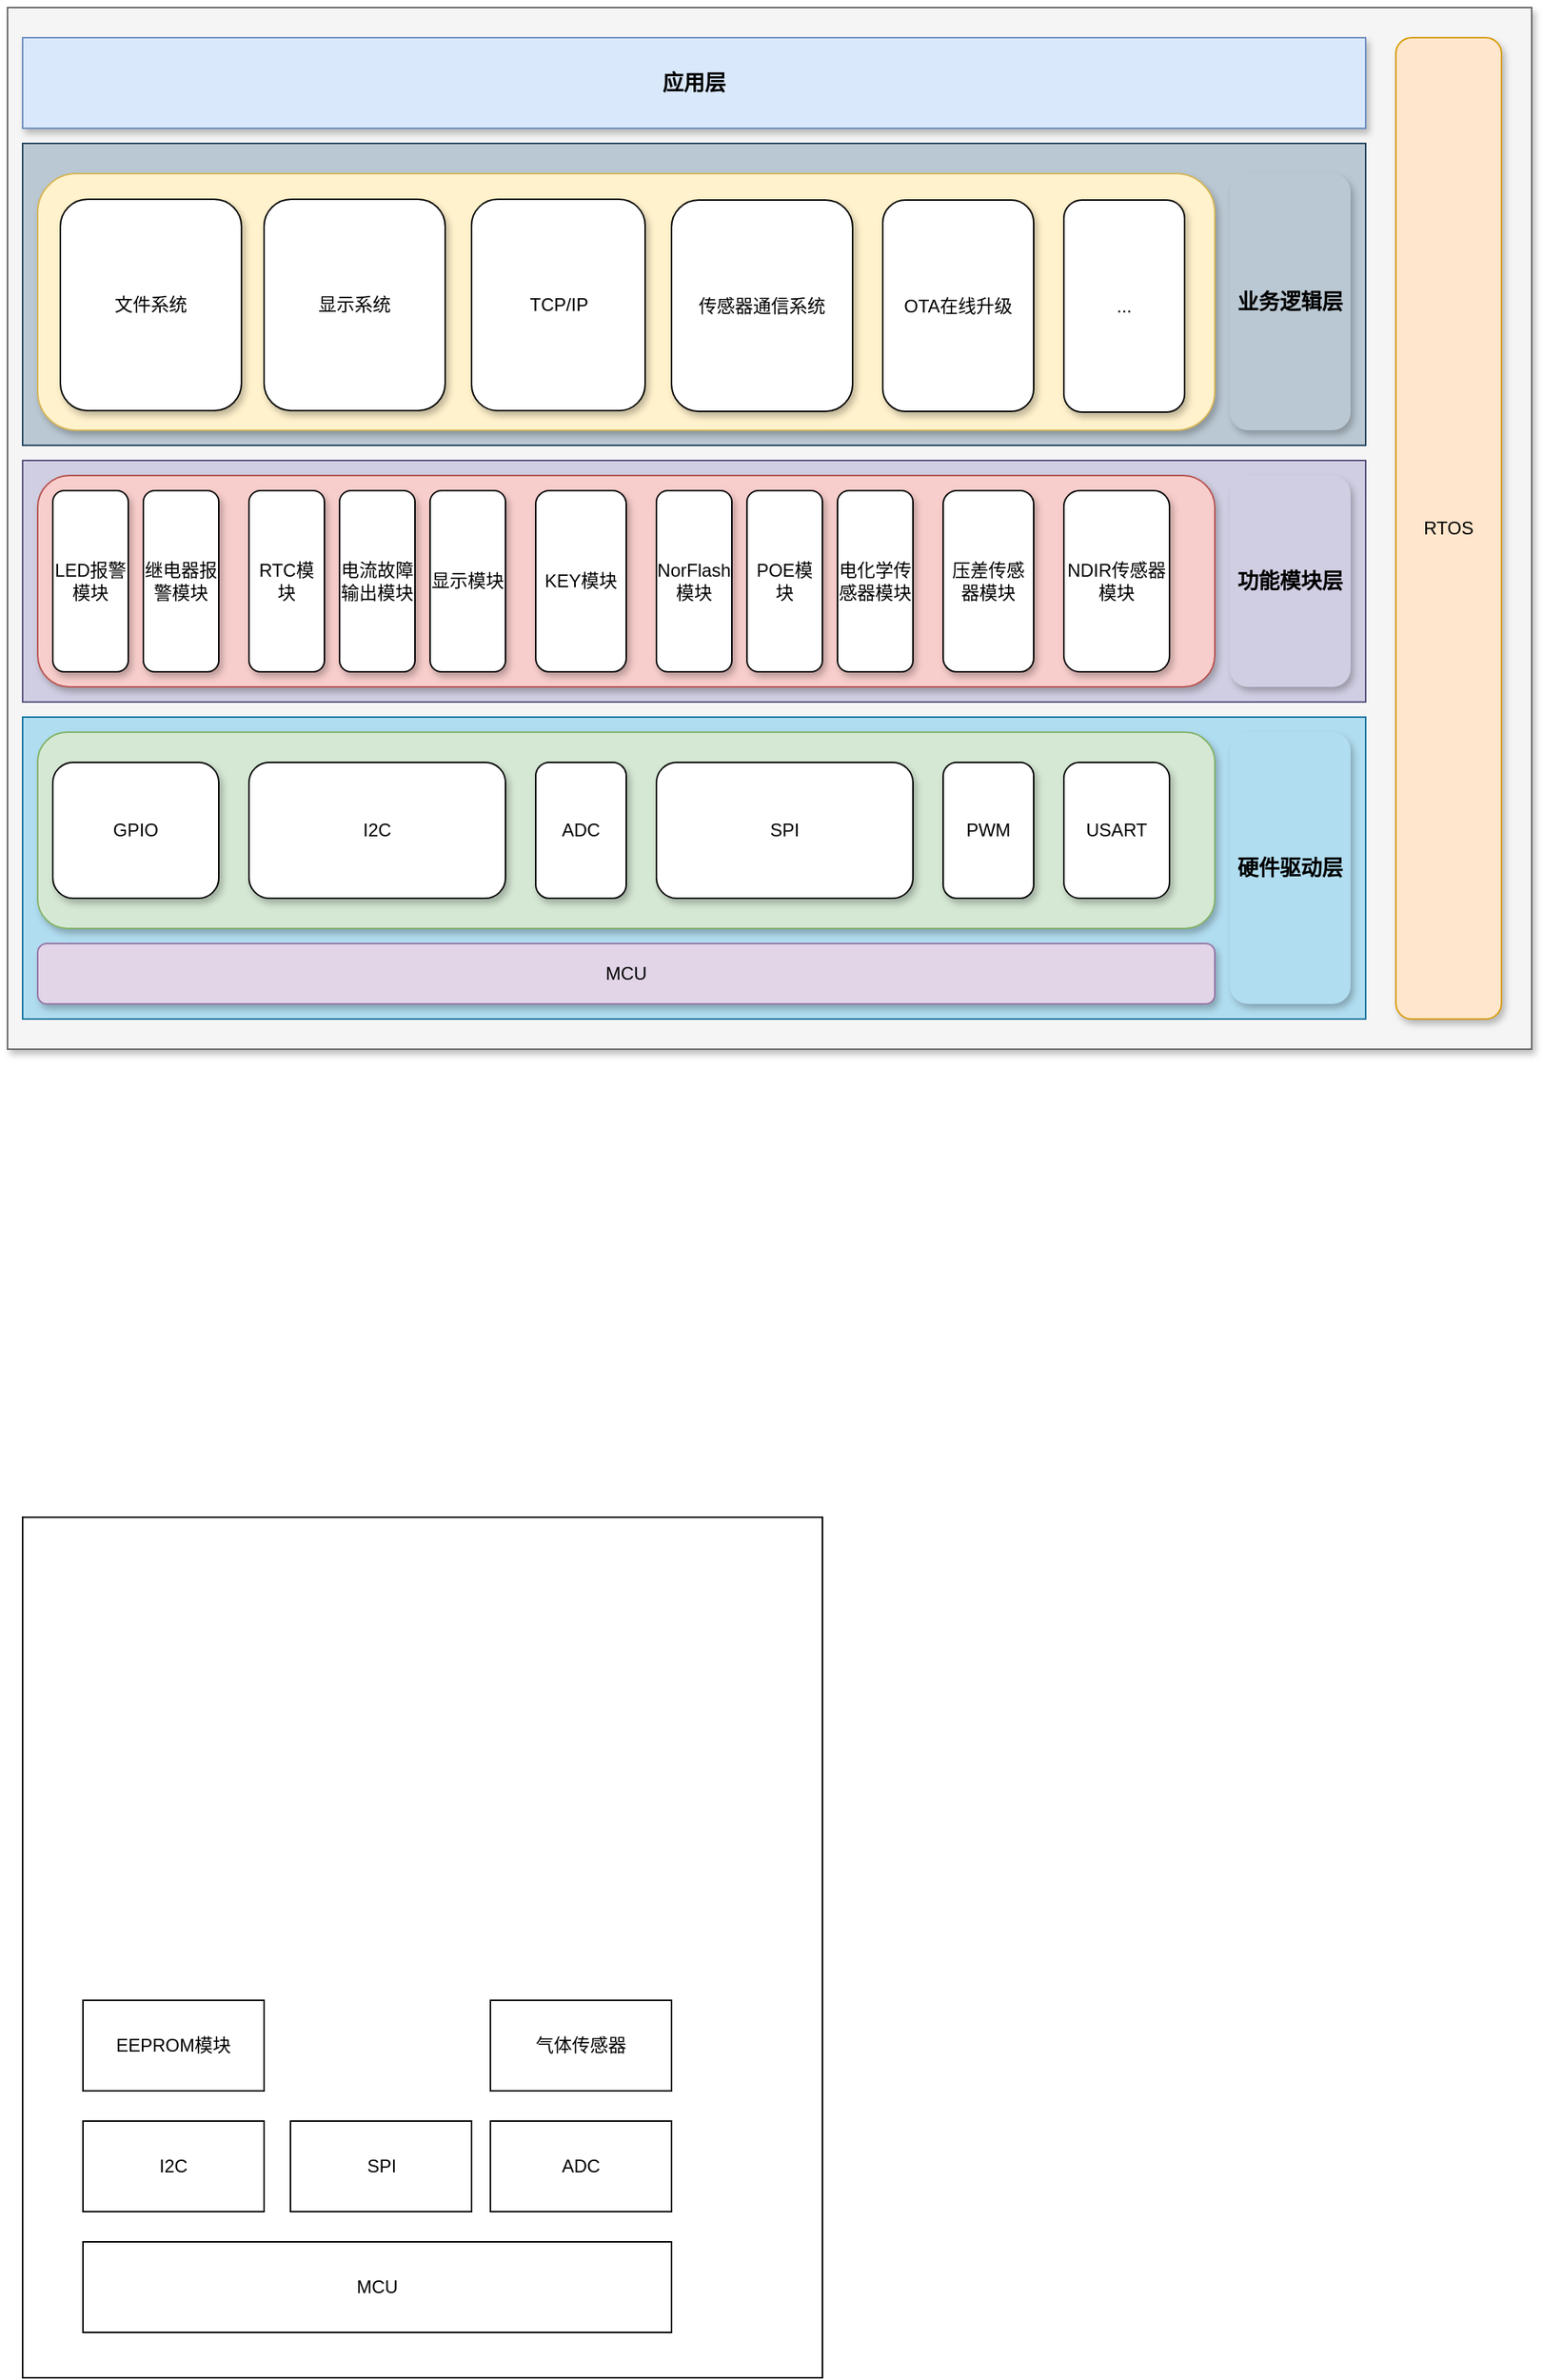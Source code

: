<mxfile version="24.7.6">
  <diagram name="第 1 页" id="pwynU2H1yq3AJXYQGxQ-">
    <mxGraphModel dx="1019" dy="597" grid="1" gridSize="10" guides="1" tooltips="1" connect="1" arrows="1" fold="1" page="1" pageScale="1" pageWidth="3300" pageHeight="4681" math="0" shadow="0">
      <root>
        <mxCell id="0" />
        <mxCell id="1" parent="0" />
        <mxCell id="Z-FcbRnMZewdZYJsf3xK-31" value="" style="rounded=0;whiteSpace=wrap;html=1;fillColor=#f5f5f5;strokeColor=#666666;fontColor=#333333;shadow=1;" vertex="1" parent="1">
          <mxGeometry x="150" y="890" width="1010" height="690" as="geometry" />
        </mxCell>
        <mxCell id="Z-FcbRnMZewdZYJsf3xK-90" value="" style="rounded=0;whiteSpace=wrap;html=1;fillColor=#bac8d3;strokeColor=#23445d;" vertex="1" parent="1">
          <mxGeometry x="160" y="980" width="890" height="200" as="geometry" />
        </mxCell>
        <mxCell id="Z-FcbRnMZewdZYJsf3xK-52" value="&lt;b&gt;&lt;font style=&quot;font-size: 14px;&quot;&gt;应用层&lt;/font&gt;&lt;/b&gt;" style="rounded=0;whiteSpace=wrap;html=1;fillColor=#dae8fc;strokeColor=#6c8ebf;shadow=1;" vertex="1" parent="1">
          <mxGeometry x="160" y="910" width="890" height="60" as="geometry" />
        </mxCell>
        <mxCell id="Z-FcbRnMZewdZYJsf3xK-55" value="RTOS" style="rounded=1;whiteSpace=wrap;html=1;fillColor=#ffe6cc;strokeColor=#d79b00;shadow=1;" vertex="1" parent="1">
          <mxGeometry x="1070" y="910" width="70" height="650" as="geometry" />
        </mxCell>
        <mxCell id="Z-FcbRnMZewdZYJsf3xK-83" value="" style="rounded=0;whiteSpace=wrap;html=1;fillColor=#b1ddf0;strokeColor=#10739e;" vertex="1" parent="1">
          <mxGeometry x="160" y="1360" width="890" height="200" as="geometry" />
        </mxCell>
        <mxCell id="Z-FcbRnMZewdZYJsf3xK-32" value="MCU" style="rounded=1;whiteSpace=wrap;html=1;fillColor=#e1d5e7;strokeColor=#9673a6;shadow=1;" vertex="1" parent="1">
          <mxGeometry x="170" y="1510" width="780" height="40" as="geometry" />
        </mxCell>
        <mxCell id="Z-FcbRnMZewdZYJsf3xK-33" value="" style="rounded=1;whiteSpace=wrap;html=1;fillColor=#d5e8d4;strokeColor=#82b366;shadow=1;" vertex="1" parent="1">
          <mxGeometry x="170" y="1370" width="780" height="130" as="geometry" />
        </mxCell>
        <mxCell id="Z-FcbRnMZewdZYJsf3xK-34" value="GPIO" style="rounded=1;whiteSpace=wrap;html=1;shadow=1;" vertex="1" parent="1">
          <mxGeometry x="180" y="1390" width="110" height="90" as="geometry" />
        </mxCell>
        <mxCell id="Z-FcbRnMZewdZYJsf3xK-35" value="I2C" style="rounded=1;whiteSpace=wrap;html=1;shadow=1;" vertex="1" parent="1">
          <mxGeometry x="310" y="1390" width="170" height="90" as="geometry" />
        </mxCell>
        <mxCell id="Z-FcbRnMZewdZYJsf3xK-36" value="SPI" style="rounded=1;whiteSpace=wrap;html=1;shadow=1;" vertex="1" parent="1">
          <mxGeometry x="580" y="1390" width="170" height="90" as="geometry" />
        </mxCell>
        <mxCell id="Z-FcbRnMZewdZYJsf3xK-37" value="PWM" style="rounded=1;whiteSpace=wrap;html=1;shadow=1;" vertex="1" parent="1">
          <mxGeometry x="770" y="1390" width="60" height="90" as="geometry" />
        </mxCell>
        <mxCell id="Z-FcbRnMZewdZYJsf3xK-38" value="USART" style="rounded=1;whiteSpace=wrap;html=1;shadow=1;" vertex="1" parent="1">
          <mxGeometry x="850" y="1390" width="70" height="90" as="geometry" />
        </mxCell>
        <mxCell id="Z-FcbRnMZewdZYJsf3xK-67" value="ADC" style="rounded=1;whiteSpace=wrap;html=1;shadow=1;" vertex="1" parent="1">
          <mxGeometry x="500" y="1390" width="60" height="90" as="geometry" />
        </mxCell>
        <mxCell id="Z-FcbRnMZewdZYJsf3xK-84" value="&lt;b&gt;&lt;font style=&quot;font-size: 14px;&quot;&gt;硬件驱动层&lt;/font&gt;&lt;/b&gt;" style="rounded=1;whiteSpace=wrap;html=1;shadow=1;strokeColor=none;fillColor=#b1ddf0;" vertex="1" parent="1">
          <mxGeometry x="960" y="1370" width="80" height="180" as="geometry" />
        </mxCell>
        <mxCell id="Z-FcbRnMZewdZYJsf3xK-89" value="" style="group;rounded=1;shadow=1;" vertex="1" connectable="0" parent="1">
          <mxGeometry x="160" y="1190" width="890" height="160" as="geometry" />
        </mxCell>
        <mxCell id="Z-FcbRnMZewdZYJsf3xK-87" value="" style="rounded=0;whiteSpace=wrap;html=1;fillColor=#d0cee2;strokeColor=#56517e;" vertex="1" parent="Z-FcbRnMZewdZYJsf3xK-89">
          <mxGeometry width="890" height="160" as="geometry" />
        </mxCell>
        <mxCell id="Z-FcbRnMZewdZYJsf3xK-86" value="" style="group" vertex="1" connectable="0" parent="Z-FcbRnMZewdZYJsf3xK-89">
          <mxGeometry x="10" y="10" width="780" height="140" as="geometry" />
        </mxCell>
        <mxCell id="Z-FcbRnMZewdZYJsf3xK-39" value="" style="rounded=1;whiteSpace=wrap;html=1;fillColor=#f8cecc;strokeColor=#b85450;shadow=1;" vertex="1" parent="Z-FcbRnMZewdZYJsf3xK-86">
          <mxGeometry width="780" height="140" as="geometry" />
        </mxCell>
        <mxCell id="Z-FcbRnMZewdZYJsf3xK-59" value="LED报警模块" style="rounded=1;whiteSpace=wrap;html=1;shadow=1;" vertex="1" parent="Z-FcbRnMZewdZYJsf3xK-86">
          <mxGeometry x="10" y="10" width="50" height="120" as="geometry" />
        </mxCell>
        <mxCell id="Z-FcbRnMZewdZYJsf3xK-60" value="KEY模块" style="rounded=1;whiteSpace=wrap;html=1;shadow=1;" vertex="1" parent="Z-FcbRnMZewdZYJsf3xK-86">
          <mxGeometry x="330" y="10" width="60" height="120" as="geometry" />
        </mxCell>
        <mxCell id="Z-FcbRnMZewdZYJsf3xK-61" value="继电器报警模块" style="rounded=1;whiteSpace=wrap;html=1;shadow=1;" vertex="1" parent="Z-FcbRnMZewdZYJsf3xK-86">
          <mxGeometry x="70" y="10" width="50" height="120" as="geometry" />
        </mxCell>
        <mxCell id="Z-FcbRnMZewdZYJsf3xK-65" value="RTC模块" style="rounded=1;whiteSpace=wrap;html=1;shadow=1;" vertex="1" parent="Z-FcbRnMZewdZYJsf3xK-86">
          <mxGeometry x="140" y="10" width="50" height="120" as="geometry" />
        </mxCell>
        <mxCell id="Z-FcbRnMZewdZYJsf3xK-66" value="电流故障输出模块" style="rounded=1;whiteSpace=wrap;html=1;shadow=1;" vertex="1" parent="Z-FcbRnMZewdZYJsf3xK-86">
          <mxGeometry x="200" y="10" width="50" height="120" as="geometry" />
        </mxCell>
        <mxCell id="Z-FcbRnMZewdZYJsf3xK-68" value="显示模块" style="rounded=1;whiteSpace=wrap;html=1;shadow=1;" vertex="1" parent="Z-FcbRnMZewdZYJsf3xK-86">
          <mxGeometry x="260" y="10" width="50" height="120" as="geometry" />
        </mxCell>
        <mxCell id="Z-FcbRnMZewdZYJsf3xK-69" value="NorFlash模块" style="rounded=1;whiteSpace=wrap;html=1;shadow=1;" vertex="1" parent="Z-FcbRnMZewdZYJsf3xK-86">
          <mxGeometry x="410" y="10" width="50" height="120" as="geometry" />
        </mxCell>
        <mxCell id="Z-FcbRnMZewdZYJsf3xK-70" value="POE模块" style="rounded=1;whiteSpace=wrap;html=1;shadow=1;" vertex="1" parent="Z-FcbRnMZewdZYJsf3xK-86">
          <mxGeometry x="470" y="10" width="50" height="120" as="geometry" />
        </mxCell>
        <mxCell id="Z-FcbRnMZewdZYJsf3xK-71" value="电化学传感器模块" style="rounded=1;whiteSpace=wrap;html=1;shadow=1;" vertex="1" parent="Z-FcbRnMZewdZYJsf3xK-86">
          <mxGeometry x="530" y="10" width="50" height="120" as="geometry" />
        </mxCell>
        <mxCell id="Z-FcbRnMZewdZYJsf3xK-72" value="压差传感器模块" style="rounded=1;whiteSpace=wrap;html=1;shadow=1;" vertex="1" parent="Z-FcbRnMZewdZYJsf3xK-86">
          <mxGeometry x="600" y="10" width="60" height="120" as="geometry" />
        </mxCell>
        <mxCell id="Z-FcbRnMZewdZYJsf3xK-73" value="NDIR传感器模块" style="rounded=1;whiteSpace=wrap;html=1;shadow=1;" vertex="1" parent="Z-FcbRnMZewdZYJsf3xK-86">
          <mxGeometry x="680" y="10" width="70" height="120" as="geometry" />
        </mxCell>
        <mxCell id="Z-FcbRnMZewdZYJsf3xK-88" value="&lt;font style=&quot;font-size: 14px;&quot;&gt;&lt;b&gt;功能模块层&lt;/b&gt;&lt;/font&gt;" style="rounded=1;whiteSpace=wrap;html=1;shadow=1;strokeColor=none;fillColor=#d0cee2;" vertex="1" parent="Z-FcbRnMZewdZYJsf3xK-89">
          <mxGeometry x="800" y="10" width="80" height="140" as="geometry" />
        </mxCell>
        <mxCell id="Z-FcbRnMZewdZYJsf3xK-124" value="&lt;b&gt;&lt;font style=&quot;font-size: 14px;&quot;&gt;业务逻辑层&lt;/font&gt;&lt;/b&gt;" style="rounded=1;whiteSpace=wrap;html=1;shadow=1;strokeColor=none;fillColor=#bac8d3;" vertex="1" parent="1">
          <mxGeometry x="960" y="1000" width="80" height="170" as="geometry" />
        </mxCell>
        <mxCell id="Z-FcbRnMZewdZYJsf3xK-47" value="" style="rounded=1;whiteSpace=wrap;html=1;fillColor=#fff2cc;strokeColor=#d6b656;shadow=1;" vertex="1" parent="1">
          <mxGeometry x="170" y="1000" width="780" height="170" as="geometry" />
        </mxCell>
        <mxCell id="Z-FcbRnMZewdZYJsf3xK-48" value="文件系统" style="rounded=1;whiteSpace=wrap;html=1;shadow=1;" vertex="1" parent="1">
          <mxGeometry x="185" y="1017" width="120" height="140" as="geometry" />
        </mxCell>
        <mxCell id="Z-FcbRnMZewdZYJsf3xK-49" value="显示系统" style="rounded=1;whiteSpace=wrap;html=1;shadow=1;" vertex="1" parent="1">
          <mxGeometry x="320" y="1017" width="120" height="140" as="geometry" />
        </mxCell>
        <mxCell id="Z-FcbRnMZewdZYJsf3xK-50" value="TCP/IP" style="rounded=1;whiteSpace=wrap;html=1;shadow=1;" vertex="1" parent="1">
          <mxGeometry x="457.5" y="1017" width="115" height="140" as="geometry" />
        </mxCell>
        <mxCell id="Z-FcbRnMZewdZYJsf3xK-51" value="传感器通信系统" style="rounded=1;whiteSpace=wrap;html=1;shadow=1;" vertex="1" parent="1">
          <mxGeometry x="590" y="1017.5" width="120" height="140" as="geometry" />
        </mxCell>
        <mxCell id="Z-FcbRnMZewdZYJsf3xK-78" value="..." style="rounded=1;whiteSpace=wrap;html=1;shadow=1;" vertex="1" parent="1">
          <mxGeometry x="850" y="1017.5" width="80" height="140.5" as="geometry" />
        </mxCell>
        <mxCell id="Z-FcbRnMZewdZYJsf3xK-80" value="OTA在线升级" style="rounded=1;whiteSpace=wrap;html=1;shadow=1;" vertex="1" parent="1">
          <mxGeometry x="730" y="1017.5" width="100" height="140" as="geometry" />
        </mxCell>
        <mxCell id="Z-FcbRnMZewdZYJsf3xK-125" value="" style="rounded=0;whiteSpace=wrap;html=1;" vertex="1" parent="1">
          <mxGeometry x="160" y="1890" width="530" height="570" as="geometry" />
        </mxCell>
        <mxCell id="Z-FcbRnMZewdZYJsf3xK-126" value="MCU" style="rounded=0;whiteSpace=wrap;html=1;" vertex="1" parent="1">
          <mxGeometry x="200" y="2370" width="390" height="60" as="geometry" />
        </mxCell>
        <mxCell id="Z-FcbRnMZewdZYJsf3xK-127" value="I2C" style="rounded=0;whiteSpace=wrap;html=1;" vertex="1" parent="1">
          <mxGeometry x="200" y="2290" width="120" height="60" as="geometry" />
        </mxCell>
        <mxCell id="Z-FcbRnMZewdZYJsf3xK-128" value="SPI" style="rounded=0;whiteSpace=wrap;html=1;" vertex="1" parent="1">
          <mxGeometry x="337.5" y="2290" width="120" height="60" as="geometry" />
        </mxCell>
        <mxCell id="Z-FcbRnMZewdZYJsf3xK-129" value="EEPROM模块" style="rounded=0;whiteSpace=wrap;html=1;" vertex="1" parent="1">
          <mxGeometry x="200" y="2210" width="120" height="60" as="geometry" />
        </mxCell>
        <mxCell id="Z-FcbRnMZewdZYJsf3xK-130" value="ADC" style="rounded=0;whiteSpace=wrap;html=1;" vertex="1" parent="1">
          <mxGeometry x="470" y="2290" width="120" height="60" as="geometry" />
        </mxCell>
        <mxCell id="Z-FcbRnMZewdZYJsf3xK-132" value="气体传感器" style="rounded=0;whiteSpace=wrap;html=1;" vertex="1" parent="1">
          <mxGeometry x="470" y="2210" width="120" height="60" as="geometry" />
        </mxCell>
      </root>
    </mxGraphModel>
  </diagram>
</mxfile>
